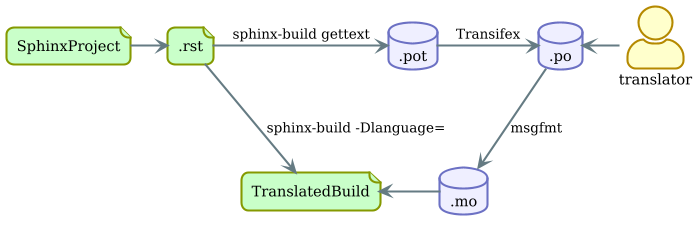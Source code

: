 @startuml
!theme sunlust
skinparam backgroundColor transparent

file "SphinxProject"
file ".rst"
database ".pot"
database ".po"
database ".mo"
actor translator
file TranslatedBuild
translator -l-> .po
SphinxProject -r-> .rst
.rst -r-> .pot : sphinx-build gettext
.pot -r-> .po : Transifex
.po -d-> .mo : msgfmt
.mo -l-> TranslatedBuild
.rst -d-> TranslatedBuild : "sphinx-build -Dlanguage="
@enduml
